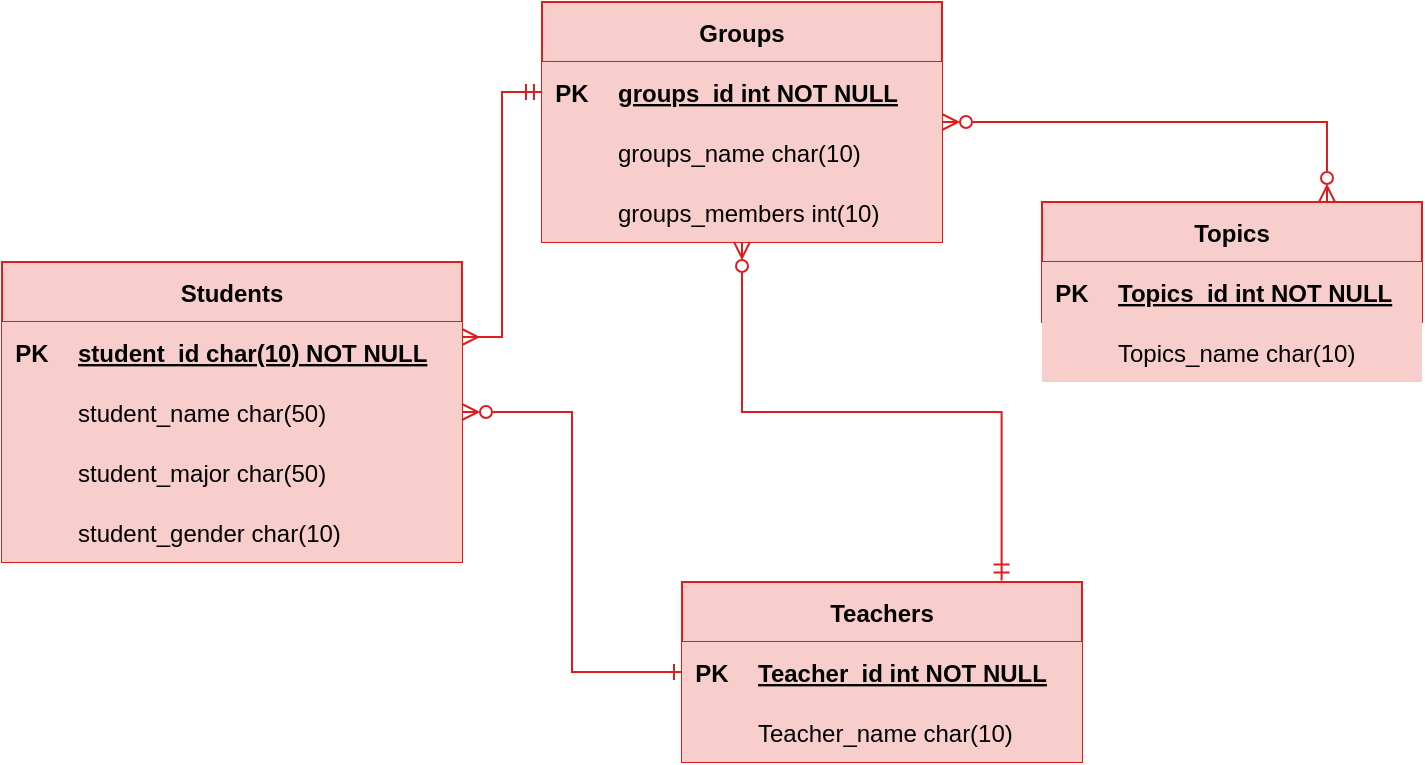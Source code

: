 <mxfile version="22.0.0" type="github">
  <diagram id="R2lEEEUBdFMjLlhIrx00" name="Page-1">
    <mxGraphModel dx="1900" dy="534" grid="1" gridSize="10" guides="1" tooltips="1" connect="1" arrows="1" fold="1" page="1" pageScale="1" pageWidth="850" pageHeight="1100" math="0" shadow="0" extFonts="Permanent Marker^https://fonts.googleapis.com/css?family=Permanent+Marker">
      <root>
        <mxCell id="0" />
        <mxCell id="1" parent="0" />
        <mxCell id="fpgdIOVgUfdw2cn759-M-192" style="edgeStyle=orthogonalEdgeStyle;rounded=0;orthogonalLoop=1;jettySize=auto;html=1;exitX=1;exitY=0.25;exitDx=0;exitDy=0;entryX=0;entryY=0.5;entryDx=0;entryDy=0;startArrow=ERmany;startFill=0;endArrow=ERmandOne;endFill=0;strokeColor=#dd1d1d;" edge="1" parent="1" source="fpgdIOVgUfdw2cn759-M-156" target="fpgdIOVgUfdw2cn759-M-170">
          <mxGeometry relative="1" as="geometry" />
        </mxCell>
        <mxCell id="fpgdIOVgUfdw2cn759-M-156" value="Students" style="shape=table;startSize=30;container=1;collapsible=1;childLayout=tableLayout;fixedRows=1;rowLines=0;fontStyle=1;align=center;resizeLast=1;swimlaneFillColor=none;fillColor=#f8cecc;strokeColor=#dd1d1d;" vertex="1" parent="1">
          <mxGeometry x="-50" y="200" width="230" height="150" as="geometry" />
        </mxCell>
        <mxCell id="fpgdIOVgUfdw2cn759-M-157" value="" style="shape=tableRow;horizontal=0;startSize=0;swimlaneHead=0;swimlaneBody=0;collapsible=0;dropTarget=0;points=[[0,0.5],[1,0.5]];portConstraint=eastwest;top=0;left=0;right=0;bottom=1;swimlaneFillColor=none;fillColor=#f8cecc;strokeColor=#dd1d1d;" vertex="1" parent="fpgdIOVgUfdw2cn759-M-156">
          <mxGeometry y="30" width="230" height="30" as="geometry" />
        </mxCell>
        <mxCell id="fpgdIOVgUfdw2cn759-M-158" value="PK" style="shape=partialRectangle;overflow=hidden;connectable=0;top=0;left=0;bottom=0;right=0;fontStyle=1;swimlaneFillColor=none;fillColor=#f8cecc;strokeColor=#dd1d1d;" vertex="1" parent="fpgdIOVgUfdw2cn759-M-157">
          <mxGeometry width="30" height="30" as="geometry">
            <mxRectangle width="30" height="30" as="alternateBounds" />
          </mxGeometry>
        </mxCell>
        <mxCell id="fpgdIOVgUfdw2cn759-M-159" value="student_id char(10) NOT NULL " style="shape=partialRectangle;overflow=hidden;connectable=0;align=left;top=0;left=0;bottom=0;right=0;spacingLeft=6;fontStyle=5;swimlaneFillColor=none;fillColor=#f8cecc;strokeColor=#dd1d1d;" vertex="1" parent="fpgdIOVgUfdw2cn759-M-157">
          <mxGeometry x="30" width="200" height="30" as="geometry">
            <mxRectangle width="200" height="30" as="alternateBounds" />
          </mxGeometry>
        </mxCell>
        <mxCell id="fpgdIOVgUfdw2cn759-M-160" value="" style="shape=tableRow;horizontal=0;startSize=0;swimlaneHead=0;swimlaneBody=0;collapsible=0;dropTarget=0;points=[[0,0.5],[1,0.5]];portConstraint=eastwest;top=0;left=0;right=0;bottom=0;swimlaneFillColor=none;fillColor=#f8cecc;strokeColor=#dd1d1d;" vertex="1" parent="fpgdIOVgUfdw2cn759-M-156">
          <mxGeometry y="60" width="230" height="30" as="geometry" />
        </mxCell>
        <mxCell id="fpgdIOVgUfdw2cn759-M-161" value="" style="shape=partialRectangle;overflow=hidden;connectable=0;top=0;left=0;bottom=0;right=0;swimlaneFillColor=none;fillColor=#f8cecc;strokeColor=#dd1d1d;" vertex="1" parent="fpgdIOVgUfdw2cn759-M-160">
          <mxGeometry width="30" height="30" as="geometry">
            <mxRectangle width="30" height="30" as="alternateBounds" />
          </mxGeometry>
        </mxCell>
        <mxCell id="fpgdIOVgUfdw2cn759-M-162" value="student_name char(50)" style="shape=partialRectangle;overflow=hidden;connectable=0;align=left;top=0;left=0;bottom=0;right=0;spacingLeft=6;swimlaneFillColor=none;fillColor=#f8cecc;strokeColor=#dd1d1d;" vertex="1" parent="fpgdIOVgUfdw2cn759-M-160">
          <mxGeometry x="30" width="200" height="30" as="geometry">
            <mxRectangle width="200" height="30" as="alternateBounds" />
          </mxGeometry>
        </mxCell>
        <mxCell id="fpgdIOVgUfdw2cn759-M-163" value="" style="shape=tableRow;horizontal=0;startSize=0;swimlaneHead=0;swimlaneBody=0;collapsible=0;dropTarget=0;points=[[0,0.5],[1,0.5]];portConstraint=eastwest;top=0;left=0;right=0;bottom=0;swimlaneFillColor=none;fillColor=#f8cecc;strokeColor=#dd1d1d;" vertex="1" parent="fpgdIOVgUfdw2cn759-M-156">
          <mxGeometry y="90" width="230" height="30" as="geometry" />
        </mxCell>
        <mxCell id="fpgdIOVgUfdw2cn759-M-164" value="" style="shape=partialRectangle;overflow=hidden;connectable=0;top=0;left=0;bottom=0;right=0;swimlaneFillColor=none;fillColor=#f8cecc;strokeColor=#dd1d1d;" vertex="1" parent="fpgdIOVgUfdw2cn759-M-163">
          <mxGeometry width="30" height="30" as="geometry">
            <mxRectangle width="30" height="30" as="alternateBounds" />
          </mxGeometry>
        </mxCell>
        <mxCell id="fpgdIOVgUfdw2cn759-M-165" value="student_major char(50)" style="shape=partialRectangle;overflow=hidden;connectable=0;align=left;top=0;left=0;bottom=0;right=0;spacingLeft=6;swimlaneFillColor=none;fillColor=#f8cecc;strokeColor=#dd1d1d;" vertex="1" parent="fpgdIOVgUfdw2cn759-M-163">
          <mxGeometry x="30" width="200" height="30" as="geometry">
            <mxRectangle width="200" height="30" as="alternateBounds" />
          </mxGeometry>
        </mxCell>
        <mxCell id="fpgdIOVgUfdw2cn759-M-166" value="" style="shape=tableRow;horizontal=0;startSize=0;swimlaneHead=0;swimlaneBody=0;collapsible=0;dropTarget=0;points=[[0,0.5],[1,0.5]];portConstraint=eastwest;top=0;left=0;right=0;bottom=0;swimlaneFillColor=none;fillColor=#f8cecc;strokeColor=#dd1d1d;" vertex="1" parent="fpgdIOVgUfdw2cn759-M-156">
          <mxGeometry y="120" width="230" height="30" as="geometry" />
        </mxCell>
        <mxCell id="fpgdIOVgUfdw2cn759-M-167" value="" style="shape=partialRectangle;overflow=hidden;connectable=0;top=0;left=0;bottom=0;right=0;swimlaneFillColor=none;fillColor=#f8cecc;strokeColor=#dd1d1d;" vertex="1" parent="fpgdIOVgUfdw2cn759-M-166">
          <mxGeometry width="30" height="30" as="geometry">
            <mxRectangle width="30" height="30" as="alternateBounds" />
          </mxGeometry>
        </mxCell>
        <mxCell id="fpgdIOVgUfdw2cn759-M-168" value="student_gender char(10)" style="shape=partialRectangle;overflow=hidden;connectable=0;align=left;top=0;left=0;bottom=0;right=0;spacingLeft=6;swimlaneFillColor=none;fillColor=#f8cecc;strokeColor=#dd1d1d;" vertex="1" parent="fpgdIOVgUfdw2cn759-M-166">
          <mxGeometry x="30" width="200" height="30" as="geometry">
            <mxRectangle width="200" height="30" as="alternateBounds" />
          </mxGeometry>
        </mxCell>
        <mxCell id="fpgdIOVgUfdw2cn759-M-194" style="edgeStyle=orthogonalEdgeStyle;rounded=0;orthogonalLoop=1;jettySize=auto;html=1;entryX=0.75;entryY=0;entryDx=0;entryDy=0;startArrow=ERzeroToMany;startFill=0;endArrow=ERzeroToMany;endFill=0;strokeColor=#dd1d1d;" edge="1" parent="1" source="fpgdIOVgUfdw2cn759-M-169" target="fpgdIOVgUfdw2cn759-M-186">
          <mxGeometry relative="1" as="geometry" />
        </mxCell>
        <mxCell id="fpgdIOVgUfdw2cn759-M-169" value="Groups" style="shape=table;startSize=30;container=1;collapsible=1;childLayout=tableLayout;fixedRows=1;rowLines=0;fontStyle=1;align=center;resizeLast=1;swimlaneFillColor=none;fillColor=#f8cecc;strokeColor=#dd1d1d;" vertex="1" parent="1">
          <mxGeometry x="220" y="70" width="200" height="120" as="geometry" />
        </mxCell>
        <mxCell id="fpgdIOVgUfdw2cn759-M-170" value="" style="shape=tableRow;horizontal=0;startSize=0;swimlaneHead=0;swimlaneBody=0;collapsible=0;dropTarget=0;points=[[0,0.5],[1,0.5]];portConstraint=eastwest;top=0;left=0;right=0;bottom=1;swimlaneFillColor=none;fillColor=#f8cecc;strokeColor=#dd1d1d;" vertex="1" parent="fpgdIOVgUfdw2cn759-M-169">
          <mxGeometry y="30" width="200" height="30" as="geometry" />
        </mxCell>
        <mxCell id="fpgdIOVgUfdw2cn759-M-171" value="PK" style="shape=partialRectangle;overflow=hidden;connectable=0;top=0;left=0;bottom=0;right=0;fontStyle=1;swimlaneFillColor=none;fillColor=#f8cecc;strokeColor=#dd1d1d;" vertex="1" parent="fpgdIOVgUfdw2cn759-M-170">
          <mxGeometry width="30" height="30" as="geometry">
            <mxRectangle width="30" height="30" as="alternateBounds" />
          </mxGeometry>
        </mxCell>
        <mxCell id="fpgdIOVgUfdw2cn759-M-172" value="groups_id int NOT NULL " style="shape=partialRectangle;overflow=hidden;connectable=0;align=left;top=0;left=0;bottom=0;right=0;spacingLeft=6;fontStyle=5;swimlaneFillColor=none;fillColor=#f8cecc;strokeColor=#dd1d1d;" vertex="1" parent="fpgdIOVgUfdw2cn759-M-170">
          <mxGeometry x="30" width="170" height="30" as="geometry">
            <mxRectangle width="170" height="30" as="alternateBounds" />
          </mxGeometry>
        </mxCell>
        <mxCell id="fpgdIOVgUfdw2cn759-M-173" value="" style="shape=tableRow;horizontal=0;startSize=0;swimlaneHead=0;swimlaneBody=0;collapsible=0;dropTarget=0;points=[[0,0.5],[1,0.5]];portConstraint=eastwest;top=0;left=0;right=0;bottom=0;swimlaneFillColor=none;fillColor=#f8cecc;strokeColor=#dd1d1d;" vertex="1" parent="fpgdIOVgUfdw2cn759-M-169">
          <mxGeometry y="60" width="200" height="30" as="geometry" />
        </mxCell>
        <mxCell id="fpgdIOVgUfdw2cn759-M-174" value="" style="shape=partialRectangle;overflow=hidden;connectable=0;top=0;left=0;bottom=0;right=0;swimlaneFillColor=none;fillColor=#f8cecc;strokeColor=#dd1d1d;" vertex="1" parent="fpgdIOVgUfdw2cn759-M-173">
          <mxGeometry width="30" height="30" as="geometry">
            <mxRectangle width="30" height="30" as="alternateBounds" />
          </mxGeometry>
        </mxCell>
        <mxCell id="fpgdIOVgUfdw2cn759-M-175" value="groups_name char(10)" style="shape=partialRectangle;overflow=hidden;connectable=0;align=left;top=0;left=0;bottom=0;right=0;spacingLeft=6;swimlaneFillColor=none;fillColor=#f8cecc;strokeColor=#dd1d1d;" vertex="1" parent="fpgdIOVgUfdw2cn759-M-173">
          <mxGeometry x="30" width="170" height="30" as="geometry">
            <mxRectangle width="170" height="30" as="alternateBounds" />
          </mxGeometry>
        </mxCell>
        <mxCell id="fpgdIOVgUfdw2cn759-M-176" value="" style="shape=tableRow;horizontal=0;startSize=0;swimlaneHead=0;swimlaneBody=0;collapsible=0;dropTarget=0;points=[[0,0.5],[1,0.5]];portConstraint=eastwest;top=0;left=0;right=0;bottom=0;swimlaneFillColor=none;fillColor=#f8cecc;strokeColor=#dd1d1d;" vertex="1" parent="fpgdIOVgUfdw2cn759-M-169">
          <mxGeometry y="90" width="200" height="30" as="geometry" />
        </mxCell>
        <mxCell id="fpgdIOVgUfdw2cn759-M-177" value="" style="shape=partialRectangle;overflow=hidden;connectable=0;top=0;left=0;bottom=0;right=0;swimlaneFillColor=none;fillColor=#f8cecc;strokeColor=#dd1d1d;" vertex="1" parent="fpgdIOVgUfdw2cn759-M-176">
          <mxGeometry width="30" height="30" as="geometry">
            <mxRectangle width="30" height="30" as="alternateBounds" />
          </mxGeometry>
        </mxCell>
        <mxCell id="fpgdIOVgUfdw2cn759-M-178" value="groups_members int(10)" style="shape=partialRectangle;overflow=hidden;connectable=0;align=left;top=0;left=0;bottom=0;right=0;spacingLeft=6;swimlaneFillColor=none;fillColor=#f8cecc;strokeColor=#dd1d1d;" vertex="1" parent="fpgdIOVgUfdw2cn759-M-176">
          <mxGeometry x="30" width="170" height="30" as="geometry">
            <mxRectangle width="170" height="30" as="alternateBounds" />
          </mxGeometry>
        </mxCell>
        <mxCell id="fpgdIOVgUfdw2cn759-M-179" value="Teachers" style="shape=table;startSize=30;container=1;collapsible=1;childLayout=tableLayout;fixedRows=1;rowLines=0;fontStyle=1;align=center;resizeLast=1;swimlaneFillColor=none;fillColor=#f8cecc;strokeColor=#dd1d1d;" vertex="1" parent="1">
          <mxGeometry x="290" y="360" width="200" height="90" as="geometry" />
        </mxCell>
        <mxCell id="fpgdIOVgUfdw2cn759-M-180" value="" style="shape=tableRow;horizontal=0;startSize=0;swimlaneHead=0;swimlaneBody=0;collapsible=0;dropTarget=0;points=[[0,0.5],[1,0.5]];portConstraint=eastwest;top=0;left=0;right=0;bottom=1;swimlaneFillColor=none;fillColor=#f8cecc;strokeColor=#dd1d1d;" vertex="1" parent="fpgdIOVgUfdw2cn759-M-179">
          <mxGeometry y="30" width="200" height="30" as="geometry" />
        </mxCell>
        <mxCell id="fpgdIOVgUfdw2cn759-M-181" value="PK" style="shape=partialRectangle;overflow=hidden;connectable=0;top=0;left=0;bottom=0;right=0;fontStyle=1;swimlaneFillColor=none;fillColor=#f8cecc;strokeColor=#dd1d1d;" vertex="1" parent="fpgdIOVgUfdw2cn759-M-180">
          <mxGeometry width="30" height="30" as="geometry">
            <mxRectangle width="30" height="30" as="alternateBounds" />
          </mxGeometry>
        </mxCell>
        <mxCell id="fpgdIOVgUfdw2cn759-M-182" value="Teacher_id int NOT NULL " style="shape=partialRectangle;overflow=hidden;connectable=0;align=left;top=0;left=0;bottom=0;right=0;spacingLeft=6;fontStyle=5;swimlaneFillColor=none;fillColor=#f8cecc;strokeColor=#dd1d1d;" vertex="1" parent="fpgdIOVgUfdw2cn759-M-180">
          <mxGeometry x="30" width="170" height="30" as="geometry">
            <mxRectangle width="170" height="30" as="alternateBounds" />
          </mxGeometry>
        </mxCell>
        <mxCell id="fpgdIOVgUfdw2cn759-M-183" value="" style="shape=tableRow;horizontal=0;startSize=0;swimlaneHead=0;swimlaneBody=0;collapsible=0;dropTarget=0;points=[[0,0.5],[1,0.5]];portConstraint=eastwest;top=0;left=0;right=0;bottom=0;swimlaneFillColor=none;fillColor=#f8cecc;strokeColor=#dd1d1d;" vertex="1" parent="fpgdIOVgUfdw2cn759-M-179">
          <mxGeometry y="60" width="200" height="30" as="geometry" />
        </mxCell>
        <mxCell id="fpgdIOVgUfdw2cn759-M-184" value="" style="shape=partialRectangle;overflow=hidden;connectable=0;top=0;left=0;bottom=0;right=0;swimlaneFillColor=none;fillColor=#f8cecc;strokeColor=#dd1d1d;" vertex="1" parent="fpgdIOVgUfdw2cn759-M-183">
          <mxGeometry width="30" height="30" as="geometry">
            <mxRectangle width="30" height="30" as="alternateBounds" />
          </mxGeometry>
        </mxCell>
        <mxCell id="fpgdIOVgUfdw2cn759-M-185" value="Teacher_name char(10)" style="shape=partialRectangle;overflow=hidden;connectable=0;align=left;top=0;left=0;bottom=0;right=0;spacingLeft=6;swimlaneFillColor=none;fillColor=#f8cecc;strokeColor=#dd1d1d;" vertex="1" parent="fpgdIOVgUfdw2cn759-M-183">
          <mxGeometry x="30" width="170" height="30" as="geometry">
            <mxRectangle width="170" height="30" as="alternateBounds" />
          </mxGeometry>
        </mxCell>
        <object label="Topics" topic_name="" id="fpgdIOVgUfdw2cn759-M-186">
          <mxCell style="shape=table;startSize=30;container=1;collapsible=1;childLayout=tableLayout;fixedRows=1;rowLines=0;fontStyle=1;align=center;resizeLast=1;swimlaneFillColor=none;fillColor=#f8cecc;strokeColor=#dd1d1d;" vertex="1" parent="1">
            <mxGeometry x="470" y="170" width="190" height="60" as="geometry" />
          </mxCell>
        </object>
        <mxCell id="fpgdIOVgUfdw2cn759-M-187" value="" style="shape=tableRow;horizontal=0;startSize=0;swimlaneHead=0;swimlaneBody=0;collapsible=0;dropTarget=0;points=[[0,0.5],[1,0.5]];portConstraint=eastwest;top=0;left=0;right=0;bottom=1;swimlaneFillColor=none;fillColor=#f8cecc;strokeColor=#dd1d1d;" vertex="1" parent="fpgdIOVgUfdw2cn759-M-186">
          <mxGeometry y="30" width="190" height="30" as="geometry" />
        </mxCell>
        <mxCell id="fpgdIOVgUfdw2cn759-M-188" value="PK" style="shape=partialRectangle;overflow=hidden;connectable=0;top=0;left=0;bottom=0;right=0;fontStyle=1;swimlaneFillColor=none;fillColor=#f8cecc;strokeColor=#dd1d1d;" vertex="1" parent="fpgdIOVgUfdw2cn759-M-187">
          <mxGeometry width="30" height="30" as="geometry">
            <mxRectangle width="30" height="30" as="alternateBounds" />
          </mxGeometry>
        </mxCell>
        <mxCell id="fpgdIOVgUfdw2cn759-M-189" value="Topics_id int NOT NULL " style="shape=partialRectangle;overflow=hidden;connectable=0;align=left;top=0;left=0;bottom=0;right=0;spacingLeft=6;fontStyle=5;swimlaneFillColor=none;fillColor=#f8cecc;strokeColor=#dd1d1d;" vertex="1" parent="fpgdIOVgUfdw2cn759-M-187">
          <mxGeometry x="30" width="160" height="30" as="geometry">
            <mxRectangle width="160" height="30" as="alternateBounds" />
          </mxGeometry>
        </mxCell>
        <mxCell id="fpgdIOVgUfdw2cn759-M-191" style="edgeStyle=orthogonalEdgeStyle;rounded=0;orthogonalLoop=1;jettySize=auto;html=1;exitX=0;exitY=0.5;exitDx=0;exitDy=0;entryX=1;entryY=0.5;entryDx=0;entryDy=0;startArrow=ERone;startFill=0;endArrow=ERzeroToMany;endFill=0;strokeColor=#dd1d1d;" edge="1" parent="1" source="fpgdIOVgUfdw2cn759-M-180" target="fpgdIOVgUfdw2cn759-M-156">
          <mxGeometry relative="1" as="geometry" />
        </mxCell>
        <mxCell id="fpgdIOVgUfdw2cn759-M-193" style="edgeStyle=orthogonalEdgeStyle;rounded=0;orthogonalLoop=1;jettySize=auto;html=1;exitX=0.5;exitY=1;exitDx=0;exitDy=0;entryX=0.799;entryY=-0.009;entryDx=0;entryDy=0;entryPerimeter=0;startArrow=ERzeroToMany;startFill=0;endArrow=ERmandOne;endFill=0;strokeColor=#dd1d1d;" edge="1" parent="1" source="fpgdIOVgUfdw2cn759-M-169" target="fpgdIOVgUfdw2cn759-M-179">
          <mxGeometry relative="1" as="geometry" />
        </mxCell>
        <mxCell id="fpgdIOVgUfdw2cn759-M-203" value="Topics_name char(10)" style="shape=partialRectangle;overflow=hidden;connectable=0;align=left;top=0;left=0;bottom=0;right=0;spacingLeft=6;fontStyle=0;swimlaneFillColor=none;fillColor=#f8cecc;strokeColor=#dd1d1d;" vertex="1" parent="1">
          <mxGeometry x="500" y="230" width="160" height="30" as="geometry">
            <mxRectangle width="160" height="30" as="alternateBounds" />
          </mxGeometry>
        </mxCell>
        <mxCell id="fpgdIOVgUfdw2cn759-M-208" value="" style="shape=partialRectangle;overflow=hidden;connectable=0;top=0;left=0;bottom=0;right=0;fontStyle=1;swimlaneFillColor=none;fillColor=#f8cecc;strokeColor=#dd1d1d;" vertex="1" parent="1">
          <mxGeometry x="470" y="230" width="30" height="30" as="geometry">
            <mxRectangle width="30" height="30" as="alternateBounds" />
          </mxGeometry>
        </mxCell>
      </root>
    </mxGraphModel>
  </diagram>
</mxfile>
